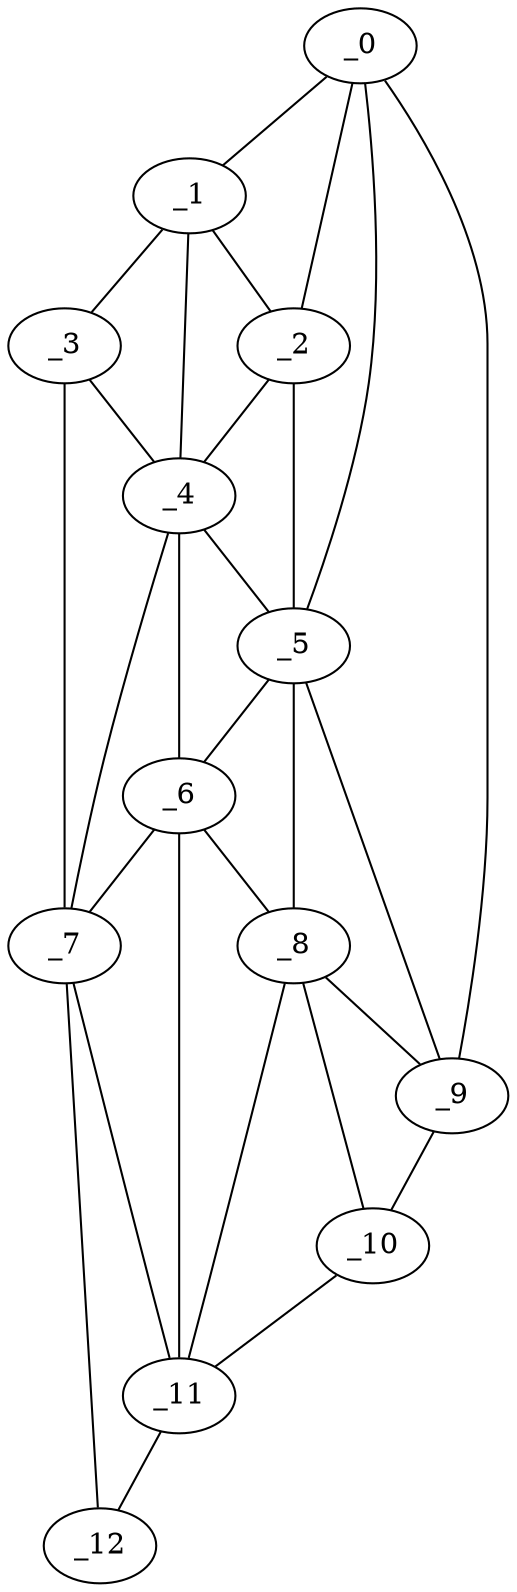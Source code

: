 graph "obj40__225.gxl" {
	_0	 [x=5,
		y=47];
	_1	 [x=5,
		y=73];
	_0 -- _1	 [valence=1];
	_2	 [x=72,
		y=51];
	_0 -- _2	 [valence=2];
	_5	 [x=81,
		y=47];
	_0 -- _5	 [valence=2];
	_9	 [x=116,
		y=46];
	_0 -- _9	 [valence=1];
	_1 -- _2	 [valence=1];
	_3	 [x=73,
		y=99];
	_1 -- _3	 [valence=1];
	_4	 [x=76,
		y=77];
	_1 -- _4	 [valence=2];
	_2 -- _4	 [valence=2];
	_2 -- _5	 [valence=1];
	_3 -- _4	 [valence=2];
	_7	 [x=112,
		y=98];
	_3 -- _7	 [valence=1];
	_4 -- _5	 [valence=2];
	_6	 [x=100,
		y=66];
	_4 -- _6	 [valence=2];
	_4 -- _7	 [valence=2];
	_5 -- _6	 [valence=2];
	_8	 [x=114,
		y=55];
	_5 -- _8	 [valence=1];
	_5 -- _9	 [valence=2];
	_6 -- _7	 [valence=2];
	_6 -- _8	 [valence=2];
	_11	 [x=125,
		y=71];
	_6 -- _11	 [valence=1];
	_7 -- _11	 [valence=1];
	_12	 [x=125,
		y=93];
	_7 -- _12	 [valence=1];
	_8 -- _9	 [valence=2];
	_10	 [x=124,
		y=57];
	_8 -- _10	 [valence=2];
	_8 -- _11	 [valence=2];
	_9 -- _10	 [valence=1];
	_10 -- _11	 [valence=1];
	_11 -- _12	 [valence=1];
}
